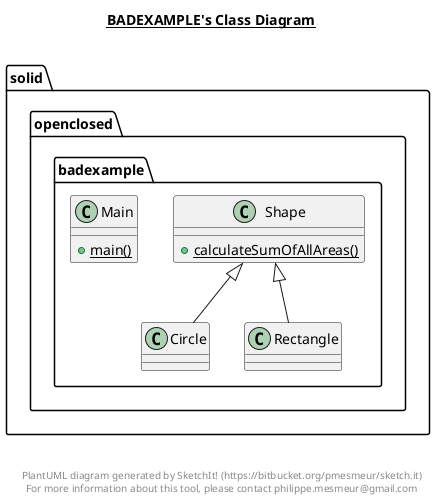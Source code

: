 @startuml

title __BADEXAMPLE's Class Diagram__\n

  namespace solid.openclosed.badexample {
    class solid.openclosed.badexample.Circle {
    }
  }
  

  namespace solid.openclosed.badexample {
    class solid.openclosed.badexample.Main {
        {static} + main()
    }
  }
  

  namespace solid.openclosed.badexample {
    class solid.openclosed.badexample.Rectangle {
    }
  }
  

  namespace solid.openclosed.badexample {
    class solid.openclosed.badexample.Shape {
        {static} + calculateSumOfAllAreas()
    }
  }
  

  solid.openclosed.badexample.Circle -up-|> solid.openclosed.badexample.Shape
  solid.openclosed.badexample.Rectangle -up-|> solid.openclosed.badexample.Shape


right footer


PlantUML diagram generated by SketchIt! (https://bitbucket.org/pmesmeur/sketch.it)
For more information about this tool, please contact philippe.mesmeur@gmail.com
endfooter

@enduml
